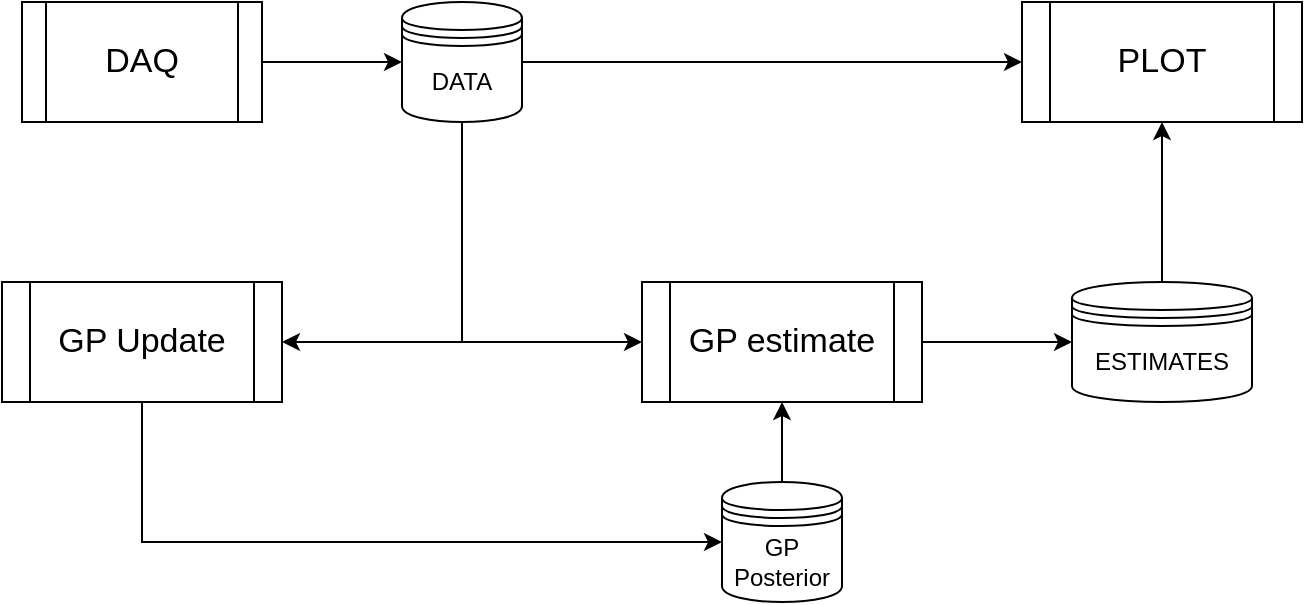<mxfile version="24.2.5" type="device">
  <diagram name="Page-1" id="0nHyfr_UWhewhHWXK0VR">
    <mxGraphModel dx="2954" dy="1204" grid="1" gridSize="10" guides="1" tooltips="1" connect="1" arrows="1" fold="1" page="1" pageScale="1" pageWidth="850" pageHeight="1100" math="0" shadow="0">
      <root>
        <mxCell id="0" />
        <mxCell id="1" parent="0" />
        <mxCell id="nAGlL_EDq4lwVRSG1igY-9" style="edgeStyle=none;rounded=0;orthogonalLoop=1;jettySize=auto;html=1;exitX=1;exitY=0.5;exitDx=0;exitDy=0;entryX=0;entryY=0.5;entryDx=0;entryDy=0;" parent="1" source="nAGlL_EDq4lwVRSG1igY-1" target="nAGlL_EDq4lwVRSG1igY-8" edge="1">
          <mxGeometry relative="1" as="geometry" />
        </mxCell>
        <mxCell id="nAGlL_EDq4lwVRSG1igY-1" value="DATA" style="shape=datastore;whiteSpace=wrap;html=1;" parent="1" vertex="1">
          <mxGeometry x="270" y="340" width="60" height="60" as="geometry" />
        </mxCell>
        <mxCell id="nAGlL_EDq4lwVRSG1igY-3" style="edgeStyle=none;rounded=0;orthogonalLoop=1;jettySize=auto;html=1;exitX=1;exitY=0.5;exitDx=0;exitDy=0;entryX=0;entryY=0.5;entryDx=0;entryDy=0;" parent="1" source="nAGlL_EDq4lwVRSG1igY-2" target="nAGlL_EDq4lwVRSG1igY-1" edge="1">
          <mxGeometry relative="1" as="geometry" />
        </mxCell>
        <mxCell id="nAGlL_EDq4lwVRSG1igY-2" value="DAQ" style="shape=process;whiteSpace=wrap;html=1;backgroundOutline=1;fontSize=17;" parent="1" vertex="1">
          <mxGeometry x="80" y="340" width="120" height="60" as="geometry" />
        </mxCell>
        <mxCell id="nAGlL_EDq4lwVRSG1igY-15" style="edgeStyle=none;rounded=0;orthogonalLoop=1;jettySize=auto;html=1;exitX=1;exitY=0.5;exitDx=0;exitDy=0;" parent="1" source="nAGlL_EDq4lwVRSG1igY-4" target="nAGlL_EDq4lwVRSG1igY-14" edge="1">
          <mxGeometry relative="1" as="geometry" />
        </mxCell>
        <mxCell id="nAGlL_EDq4lwVRSG1igY-4" value="GP estimate" style="shape=process;whiteSpace=wrap;html=1;backgroundOutline=1;fontSize=17;" parent="1" vertex="1">
          <mxGeometry x="390" y="480" width="140" height="60" as="geometry" />
        </mxCell>
        <mxCell id="nAGlL_EDq4lwVRSG1igY-10" style="edgeStyle=none;rounded=0;orthogonalLoop=1;jettySize=auto;html=1;exitX=0.5;exitY=0;exitDx=0;exitDy=0;entryX=0.5;entryY=1;entryDx=0;entryDy=0;" parent="1" source="nAGlL_EDq4lwVRSG1igY-5" target="nAGlL_EDq4lwVRSG1igY-4" edge="1">
          <mxGeometry relative="1" as="geometry" />
        </mxCell>
        <mxCell id="nAGlL_EDq4lwVRSG1igY-5" value="GP Posterior" style="shape=datastore;whiteSpace=wrap;html=1;" parent="1" vertex="1">
          <mxGeometry x="430" y="580" width="60" height="60" as="geometry" />
        </mxCell>
        <mxCell id="nAGlL_EDq4lwVRSG1igY-7" style="edgeStyle=orthogonalEdgeStyle;rounded=0;orthogonalLoop=1;jettySize=auto;html=1;exitX=0.5;exitY=1;exitDx=0;exitDy=0;entryX=0;entryY=0.5;entryDx=0;entryDy=0;" parent="1" source="nAGlL_EDq4lwVRSG1igY-1" target="nAGlL_EDq4lwVRSG1igY-4" edge="1">
          <mxGeometry relative="1" as="geometry" />
        </mxCell>
        <mxCell id="nAGlL_EDq4lwVRSG1igY-8" value="PLOT" style="shape=process;whiteSpace=wrap;html=1;backgroundOutline=1;fontSize=17;" parent="1" vertex="1">
          <mxGeometry x="580" y="340" width="140" height="60" as="geometry" />
        </mxCell>
        <mxCell id="nAGlL_EDq4lwVRSG1igY-13" style="edgeStyle=orthogonalEdgeStyle;rounded=0;orthogonalLoop=1;jettySize=auto;html=1;exitX=0.5;exitY=1;exitDx=0;exitDy=0;entryX=0;entryY=0.5;entryDx=0;entryDy=0;" parent="1" source="nAGlL_EDq4lwVRSG1igY-11" target="nAGlL_EDq4lwVRSG1igY-5" edge="1">
          <mxGeometry relative="1" as="geometry" />
        </mxCell>
        <mxCell id="nAGlL_EDq4lwVRSG1igY-11" value="GP Update" style="shape=process;whiteSpace=wrap;html=1;backgroundOutline=1;fontSize=17;" parent="1" vertex="1">
          <mxGeometry x="70" y="480" width="140" height="60" as="geometry" />
        </mxCell>
        <mxCell id="nAGlL_EDq4lwVRSG1igY-12" style="edgeStyle=orthogonalEdgeStyle;rounded=0;orthogonalLoop=1;jettySize=auto;html=1;exitX=0.5;exitY=1;exitDx=0;exitDy=0;entryX=1;entryY=0.5;entryDx=0;entryDy=0;jumpStyle=arc;" parent="1" source="nAGlL_EDq4lwVRSG1igY-1" target="nAGlL_EDq4lwVRSG1igY-11" edge="1">
          <mxGeometry relative="1" as="geometry">
            <mxPoint x="310" y="410" as="sourcePoint" />
            <mxPoint x="400" y="505" as="targetPoint" />
          </mxGeometry>
        </mxCell>
        <mxCell id="nAGlL_EDq4lwVRSG1igY-16" style="edgeStyle=none;rounded=0;orthogonalLoop=1;jettySize=auto;html=1;exitX=0.5;exitY=0;exitDx=0;exitDy=0;entryX=0.5;entryY=1;entryDx=0;entryDy=0;" parent="1" source="nAGlL_EDq4lwVRSG1igY-14" target="nAGlL_EDq4lwVRSG1igY-8" edge="1">
          <mxGeometry relative="1" as="geometry" />
        </mxCell>
        <mxCell id="nAGlL_EDq4lwVRSG1igY-14" value="ESTIMATES" style="shape=datastore;whiteSpace=wrap;html=1;" parent="1" vertex="1">
          <mxGeometry x="605" y="480" width="90" height="60" as="geometry" />
        </mxCell>
      </root>
    </mxGraphModel>
  </diagram>
</mxfile>
